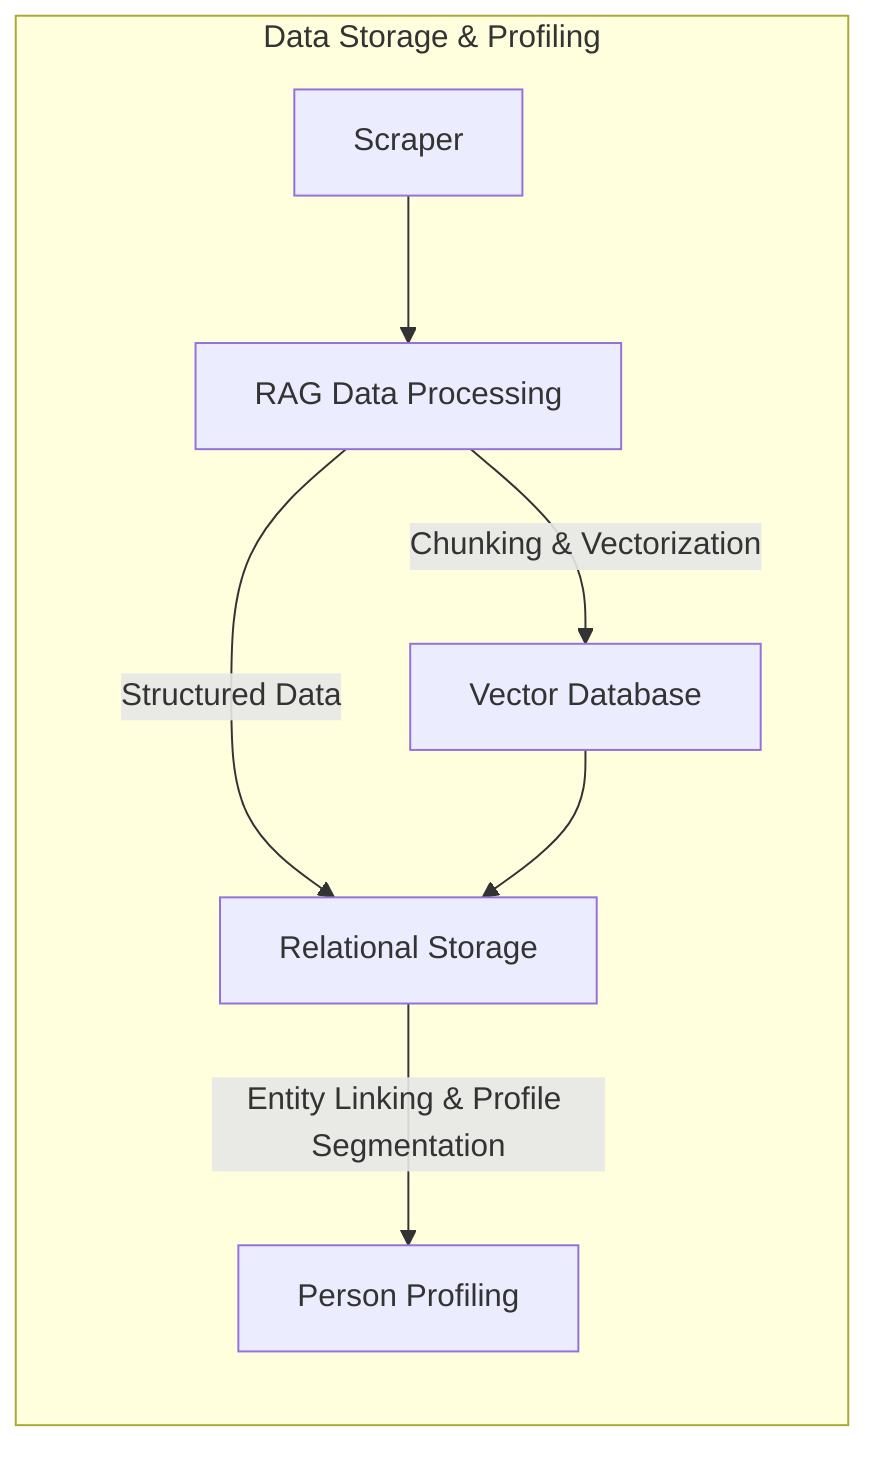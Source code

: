 graph LR
  subgraph "Data Storage & Profiling"
    I[Scraper] --> J[RAG Data Processing]
    J -->|Chunking & Vectorization| K[Vector Database]
    J -->|Structured Data| L[Relational Storage]
    K --> L
    L -->|Entity Linking & Profile Segmentation| M[Person Profiling]
  end